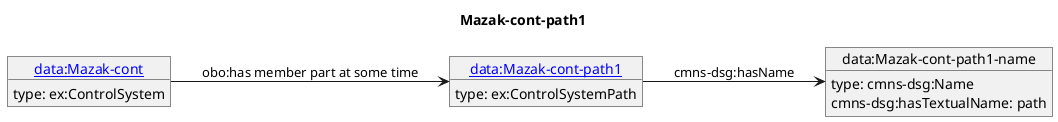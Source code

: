 @startuml
skinparam linetype polyline
left to right direction
title Mazak-cont-path1
object "[[./Mazak-cont-path1.html data:Mazak-cont-path1]]" as o1 {
 type: ex:ControlSystemPath 
}
object "data:Mazak-cont-path1-name" as o2 {
 type: cmns-dsg:Name 
}
object "[[./Mazak-cont.html data:Mazak-cont]]" as o3 {
 type: ex:ControlSystem 
}
o1 --> o2 : cmns-dsg:hasName
o2 : cmns-dsg:hasTextualName: path
o3 --> o1 : obo:has member part at some time
@enduml
